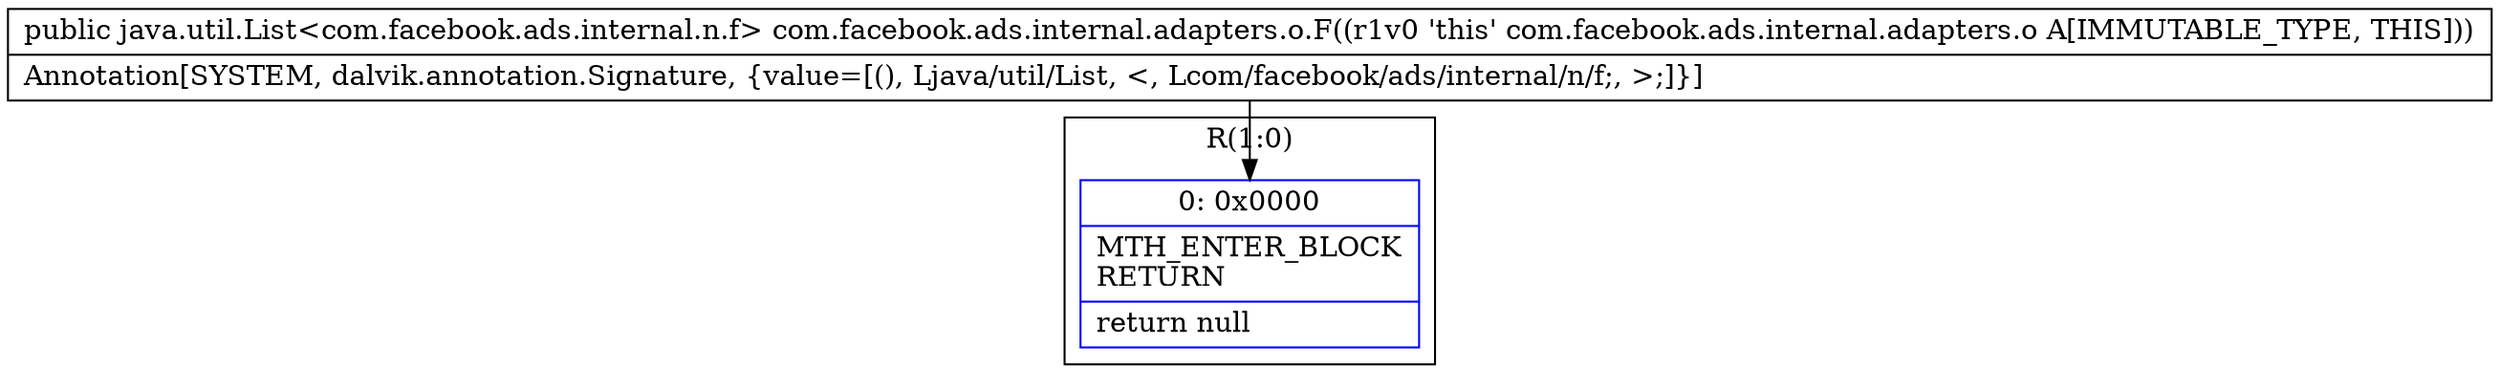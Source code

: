 digraph "CFG forcom.facebook.ads.internal.adapters.o.F()Ljava\/util\/List;" {
subgraph cluster_Region_1483217514 {
label = "R(1:0)";
node [shape=record,color=blue];
Node_0 [shape=record,label="{0\:\ 0x0000|MTH_ENTER_BLOCK\lRETURN\l|return null\l}"];
}
MethodNode[shape=record,label="{public java.util.List\<com.facebook.ads.internal.n.f\> com.facebook.ads.internal.adapters.o.F((r1v0 'this' com.facebook.ads.internal.adapters.o A[IMMUTABLE_TYPE, THIS]))  | Annotation[SYSTEM, dalvik.annotation.Signature, \{value=[(), Ljava\/util\/List, \<, Lcom\/facebook\/ads\/internal\/n\/f;, \>;]\}]\l}"];
MethodNode -> Node_0;
}

